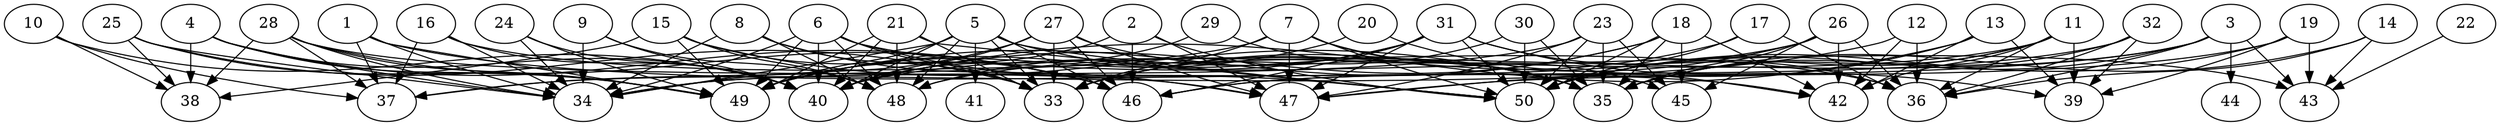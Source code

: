// DAG automatically generated by daggen at Thu Oct  3 14:07:58 2019
// ./daggen --dot -n 50 --ccr 0.5 --fat 0.9 --regular 0.9 --density 0.5 --mindata 5242880 --maxdata 52428800 
digraph G {
  1 [size="23222272", alpha="0.01", expect_size="11611136"] 
  1 -> 34 [size ="11611136"]
  1 -> 37 [size ="11611136"]
  1 -> 42 [size ="11611136"]
  1 -> 49 [size ="11611136"]
  2 [size="73234432", alpha="0.01", expect_size="36617216"] 
  2 -> 46 [size ="36617216"]
  2 -> 47 [size ="36617216"]
  2 -> 49 [size ="36617216"]
  2 -> 50 [size ="36617216"]
  3 [size="100722688", alpha="0.09", expect_size="50361344"] 
  3 -> 36 [size ="50361344"]
  3 -> 43 [size ="50361344"]
  3 -> 44 [size ="50361344"]
  3 -> 47 [size ="50361344"]
  3 -> 48 [size ="50361344"]
  3 -> 50 [size ="50361344"]
  4 [size="44978176", alpha="0.09", expect_size="22489088"] 
  4 -> 34 [size ="22489088"]
  4 -> 38 [size ="22489088"]
  4 -> 40 [size ="22489088"]
  4 -> 46 [size ="22489088"]
  4 -> 49 [size ="22489088"]
  5 [size="22050816", alpha="0.20", expect_size="11025408"] 
  5 -> 33 [size ="11025408"]
  5 -> 34 [size ="11025408"]
  5 -> 35 [size ="11025408"]
  5 -> 40 [size ="11025408"]
  5 -> 41 [size ="11025408"]
  5 -> 46 [size ="11025408"]
  5 -> 48 [size ="11025408"]
  5 -> 49 [size ="11025408"]
  5 -> 50 [size ="11025408"]
  6 [size="39999488", alpha="0.14", expect_size="19999744"] 
  6 -> 33 [size ="19999744"]
  6 -> 34 [size ="19999744"]
  6 -> 40 [size ="19999744"]
  6 -> 43 [size ="19999744"]
  6 -> 48 [size ="19999744"]
  6 -> 49 [size ="19999744"]
  6 -> 50 [size ="19999744"]
  7 [size="64167936", alpha="0.00", expect_size="32083968"] 
  7 -> 33 [size ="32083968"]
  7 -> 35 [size ="32083968"]
  7 -> 37 [size ="32083968"]
  7 -> 45 [size ="32083968"]
  7 -> 47 [size ="32083968"]
  7 -> 50 [size ="32083968"]
  8 [size="62818304", alpha="0.09", expect_size="31409152"] 
  8 -> 33 [size ="31409152"]
  8 -> 34 [size ="31409152"]
  8 -> 47 [size ="31409152"]
  8 -> 48 [size ="31409152"]
  9 [size="15742976", alpha="0.08", expect_size="7871488"] 
  9 -> 34 [size ="7871488"]
  9 -> 40 [size ="7871488"]
  9 -> 48 [size ="7871488"]
  10 [size="56444928", alpha="0.17", expect_size="28222464"] 
  10 -> 37 [size ="28222464"]
  10 -> 38 [size ="28222464"]
  10 -> 40 [size ="28222464"]
  11 [size="96276480", alpha="0.05", expect_size="48138240"] 
  11 -> 35 [size ="48138240"]
  11 -> 36 [size ="48138240"]
  11 -> 39 [size ="48138240"]
  11 -> 40 [size ="48138240"]
  11 -> 42 [size ="48138240"]
  11 -> 50 [size ="48138240"]
  12 [size="101406720", alpha="0.08", expect_size="50703360"] 
  12 -> 36 [size ="50703360"]
  12 -> 37 [size ="50703360"]
  12 -> 42 [size ="50703360"]
  13 [size="104310784", alpha="0.05", expect_size="52155392"] 
  13 -> 39 [size ="52155392"]
  13 -> 40 [size ="52155392"]
  13 -> 42 [size ="52155392"]
  13 -> 47 [size ="52155392"]
  14 [size="52310016", alpha="0.17", expect_size="26155008"] 
  14 -> 35 [size ="26155008"]
  14 -> 36 [size ="26155008"]
  14 -> 43 [size ="26155008"]
  15 [size="96129024", alpha="0.08", expect_size="48064512"] 
  15 -> 35 [size ="48064512"]
  15 -> 38 [size ="48064512"]
  15 -> 46 [size ="48064512"]
  15 -> 48 [size ="48064512"]
  15 -> 49 [size ="48064512"]
  16 [size="93925376", alpha="0.19", expect_size="46962688"] 
  16 -> 34 [size ="46962688"]
  16 -> 36 [size ="46962688"]
  16 -> 37 [size ="46962688"]
  16 -> 40 [size ="46962688"]
  17 [size="67534848", alpha="0.10", expect_size="33767424"] 
  17 -> 33 [size ="33767424"]
  17 -> 36 [size ="33767424"]
  17 -> 50 [size ="33767424"]
  18 [size="68993024", alpha="0.02", expect_size="34496512"] 
  18 -> 35 [size ="34496512"]
  18 -> 40 [size ="34496512"]
  18 -> 42 [size ="34496512"]
  18 -> 45 [size ="34496512"]
  18 -> 49 [size ="34496512"]
  18 -> 50 [size ="34496512"]
  19 [size="17899520", alpha="0.00", expect_size="8949760"] 
  19 -> 39 [size ="8949760"]
  19 -> 43 [size ="8949760"]
  19 -> 46 [size ="8949760"]
  19 -> 50 [size ="8949760"]
  20 [size="53770240", alpha="0.15", expect_size="26885120"] 
  20 -> 42 [size ="26885120"]
  20 -> 49 [size ="26885120"]
  21 [size="40747008", alpha="0.12", expect_size="20373504"] 
  21 -> 33 [size ="20373504"]
  21 -> 40 [size ="20373504"]
  21 -> 48 [size ="20373504"]
  21 -> 49 [size ="20373504"]
  21 -> 50 [size ="20373504"]
  22 [size="63973376", alpha="0.03", expect_size="31986688"] 
  22 -> 43 [size ="31986688"]
  23 [size="101642240", alpha="0.12", expect_size="50821120"] 
  23 -> 34 [size ="50821120"]
  23 -> 35 [size ="50821120"]
  23 -> 45 [size ="50821120"]
  23 -> 47 [size ="50821120"]
  23 -> 50 [size ="50821120"]
  24 [size="31275008", alpha="0.09", expect_size="15637504"] 
  24 -> 34 [size ="15637504"]
  24 -> 40 [size ="15637504"]
  24 -> 49 [size ="15637504"]
  25 [size="15333376", alpha="0.09", expect_size="7666688"] 
  25 -> 33 [size ="7666688"]
  25 -> 34 [size ="7666688"]
  25 -> 38 [size ="7666688"]
  25 -> 49 [size ="7666688"]
  26 [size="51509248", alpha="0.14", expect_size="25754624"] 
  26 -> 33 [size ="25754624"]
  26 -> 34 [size ="25754624"]
  26 -> 35 [size ="25754624"]
  26 -> 36 [size ="25754624"]
  26 -> 42 [size ="25754624"]
  26 -> 45 [size ="25754624"]
  27 [size="48584704", alpha="0.11", expect_size="24292352"] 
  27 -> 33 [size ="24292352"]
  27 -> 34 [size ="24292352"]
  27 -> 35 [size ="24292352"]
  27 -> 40 [size ="24292352"]
  27 -> 46 [size ="24292352"]
  27 -> 47 [size ="24292352"]
  28 [size="96190464", alpha="0.19", expect_size="48095232"] 
  28 -> 34 [size ="48095232"]
  28 -> 37 [size ="48095232"]
  28 -> 38 [size ="48095232"]
  28 -> 46 [size ="48095232"]
  28 -> 47 [size ="48095232"]
  28 -> 49 [size ="48095232"]
  29 [size="104548352", alpha="0.09", expect_size="52274176"] 
  29 -> 35 [size ="52274176"]
  29 -> 40 [size ="52274176"]
  30 [size="11321344", alpha="0.08", expect_size="5660672"] 
  30 -> 33 [size ="5660672"]
  30 -> 35 [size ="5660672"]
  30 -> 50 [size ="5660672"]
  31 [size="81006592", alpha="0.05", expect_size="40503296"] 
  31 -> 36 [size ="40503296"]
  31 -> 39 [size ="40503296"]
  31 -> 46 [size ="40503296"]
  31 -> 47 [size ="40503296"]
  31 -> 48 [size ="40503296"]
  31 -> 49 [size ="40503296"]
  31 -> 50 [size ="40503296"]
  32 [size="43220992", alpha="0.01", expect_size="21610496"] 
  32 -> 35 [size ="21610496"]
  32 -> 36 [size ="21610496"]
  32 -> 39 [size ="21610496"]
  32 -> 46 [size ="21610496"]
  33 [size="55091200", alpha="0.18", expect_size="27545600"] 
  34 [size="18106368", alpha="0.03", expect_size="9053184"] 
  35 [size="61134848", alpha="0.06", expect_size="30567424"] 
  36 [size="101365760", alpha="0.07", expect_size="50682880"] 
  37 [size="73947136", alpha="0.00", expect_size="36973568"] 
  38 [size="32557056", alpha="0.06", expect_size="16278528"] 
  39 [size="29530112", alpha="0.13", expect_size="14765056"] 
  40 [size="70125568", alpha="0.09", expect_size="35062784"] 
  41 [size="11558912", alpha="0.12", expect_size="5779456"] 
  42 [size="33992704", alpha="0.06", expect_size="16996352"] 
  43 [size="39604224", alpha="0.19", expect_size="19802112"] 
  44 [size="27848704", alpha="0.17", expect_size="13924352"] 
  45 [size="40548352", alpha="0.15", expect_size="20274176"] 
  46 [size="68978688", alpha="0.03", expect_size="34489344"] 
  47 [size="102205440", alpha="0.18", expect_size="51102720"] 
  48 [size="102907904", alpha="0.12", expect_size="51453952"] 
  49 [size="35223552", alpha="0.06", expect_size="17611776"] 
  50 [size="95307776", alpha="0.20", expect_size="47653888"] 
}
